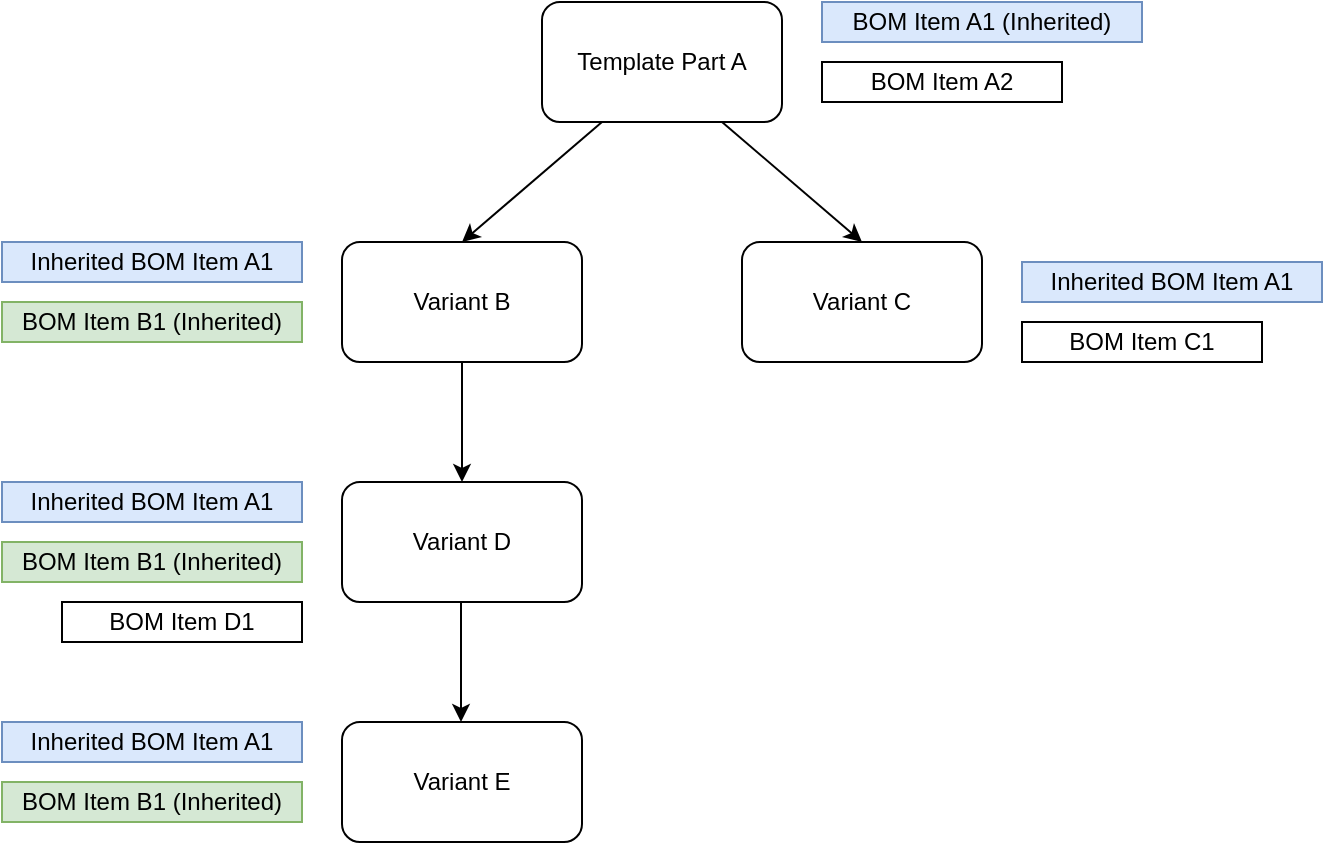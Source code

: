 <mxfile version="14.3.2" type="device"><diagram id="pZJ5gzIsBflhyFRZTal-" name="Page-1"><mxGraphModel dx="1422" dy="754" grid="1" gridSize="10" guides="1" tooltips="1" connect="1" arrows="1" fold="1" page="1" pageScale="1" pageWidth="850" pageHeight="1100" math="0" shadow="0"><root><mxCell id="0"/><mxCell id="1" parent="0"/><mxCell id="Yj_hCC6BILQmjDzmcI3v-1" value="Template Part A" style="rounded=1;whiteSpace=wrap;html=1;" vertex="1" parent="1"><mxGeometry x="380" y="80" width="120" height="60" as="geometry"/></mxCell><mxCell id="Yj_hCC6BILQmjDzmcI3v-2" value="&lt;div&gt;Variant B&lt;/div&gt;" style="rounded=1;whiteSpace=wrap;html=1;" vertex="1" parent="1"><mxGeometry x="280" y="200" width="120" height="60" as="geometry"/></mxCell><mxCell id="Yj_hCC6BILQmjDzmcI3v-3" value="Variant C" style="rounded=1;whiteSpace=wrap;html=1;" vertex="1" parent="1"><mxGeometry x="480" y="200" width="120" height="60" as="geometry"/></mxCell><mxCell id="Yj_hCC6BILQmjDzmcI3v-4" value="Variant D" style="rounded=1;whiteSpace=wrap;html=1;" vertex="1" parent="1"><mxGeometry x="280" y="320" width="120" height="60" as="geometry"/></mxCell><mxCell id="Yj_hCC6BILQmjDzmcI3v-6" value="" style="endArrow=classic;html=1;exitX=0.25;exitY=1;exitDx=0;exitDy=0;entryX=0.5;entryY=0;entryDx=0;entryDy=0;" edge="1" parent="1" source="Yj_hCC6BILQmjDzmcI3v-1" target="Yj_hCC6BILQmjDzmcI3v-2"><mxGeometry width="50" height="50" relative="1" as="geometry"><mxPoint x="400" y="430" as="sourcePoint"/><mxPoint x="450" y="380" as="targetPoint"/></mxGeometry></mxCell><mxCell id="Yj_hCC6BILQmjDzmcI3v-7" value="" style="endArrow=classic;html=1;exitX=0.75;exitY=1;exitDx=0;exitDy=0;entryX=0.5;entryY=0;entryDx=0;entryDy=0;" edge="1" parent="1" source="Yj_hCC6BILQmjDzmcI3v-1" target="Yj_hCC6BILQmjDzmcI3v-3"><mxGeometry width="50" height="50" relative="1" as="geometry"><mxPoint x="400" y="430" as="sourcePoint"/><mxPoint x="450" y="380" as="targetPoint"/></mxGeometry></mxCell><mxCell id="Yj_hCC6BILQmjDzmcI3v-8" value="" style="endArrow=classic;html=1;exitX=0.5;exitY=1;exitDx=0;exitDy=0;" edge="1" parent="1" source="Yj_hCC6BILQmjDzmcI3v-2" target="Yj_hCC6BILQmjDzmcI3v-4"><mxGeometry width="50" height="50" relative="1" as="geometry"><mxPoint x="400" y="430" as="sourcePoint"/><mxPoint x="450" y="380" as="targetPoint"/></mxGeometry></mxCell><mxCell id="Yj_hCC6BILQmjDzmcI3v-9" value="BOM Item A1 (Inherited)" style="rounded=0;whiteSpace=wrap;html=1;fillColor=#dae8fc;strokeColor=#6c8ebf;" vertex="1" parent="1"><mxGeometry x="520" y="80" width="160" height="20" as="geometry"/></mxCell><mxCell id="Yj_hCC6BILQmjDzmcI3v-10" value="&lt;div&gt;BOM Item A2&lt;br&gt;&lt;/div&gt;" style="rounded=0;whiteSpace=wrap;html=1;" vertex="1" parent="1"><mxGeometry x="520" y="110" width="120" height="20" as="geometry"/></mxCell><mxCell id="Yj_hCC6BILQmjDzmcI3v-11" value="&lt;div&gt;Inherited BOM Item A1&lt;/div&gt;" style="rounded=0;whiteSpace=wrap;html=1;fillColor=#dae8fc;strokeColor=#6c8ebf;" vertex="1" parent="1"><mxGeometry x="110" y="320" width="150" height="20" as="geometry"/></mxCell><mxCell id="Yj_hCC6BILQmjDzmcI3v-18" value="&lt;div&gt;Inherited BOM Item A1&lt;/div&gt;" style="rounded=0;whiteSpace=wrap;html=1;fillColor=#dae8fc;strokeColor=#6c8ebf;" vertex="1" parent="1"><mxGeometry x="110" y="200" width="150" height="20" as="geometry"/></mxCell><mxCell id="Yj_hCC6BILQmjDzmcI3v-19" value="&lt;div&gt;Inherited BOM Item A1&lt;/div&gt;" style="rounded=0;whiteSpace=wrap;html=1;fillColor=#dae8fc;strokeColor=#6c8ebf;" vertex="1" parent="1"><mxGeometry x="620" y="210" width="150" height="20" as="geometry"/></mxCell><mxCell id="Yj_hCC6BILQmjDzmcI3v-21" value="&lt;div&gt;BOM Item B1 (Inherited)&lt;br&gt;&lt;/div&gt;" style="rounded=0;whiteSpace=wrap;html=1;fillColor=#d5e8d4;strokeColor=#82b366;" vertex="1" parent="1"><mxGeometry x="110" y="230" width="150" height="20" as="geometry"/></mxCell><mxCell id="Yj_hCC6BILQmjDzmcI3v-22" value="&lt;div&gt;BOM Item B1 (Inherited)&lt;br&gt;&lt;/div&gt;" style="rounded=0;whiteSpace=wrap;html=1;fillColor=#d5e8d4;strokeColor=#82b366;" vertex="1" parent="1"><mxGeometry x="110" y="350" width="150" height="20" as="geometry"/></mxCell><mxCell id="Yj_hCC6BILQmjDzmcI3v-23" value="Variant E" style="rounded=1;whiteSpace=wrap;html=1;" vertex="1" parent="1"><mxGeometry x="280" y="440" width="120" height="60" as="geometry"/></mxCell><mxCell id="Yj_hCC6BILQmjDzmcI3v-24" value="" style="endArrow=classic;html=1;exitX=0.5;exitY=1;exitDx=0;exitDy=0;" edge="1" parent="1"><mxGeometry width="50" height="50" relative="1" as="geometry"><mxPoint x="339.5" y="380" as="sourcePoint"/><mxPoint x="339.5" y="440" as="targetPoint"/></mxGeometry></mxCell><mxCell id="Yj_hCC6BILQmjDzmcI3v-25" value="&lt;div&gt;Inherited BOM Item A1&lt;/div&gt;" style="rounded=0;whiteSpace=wrap;html=1;fillColor=#dae8fc;strokeColor=#6c8ebf;" vertex="1" parent="1"><mxGeometry x="110" y="440" width="150" height="20" as="geometry"/></mxCell><mxCell id="Yj_hCC6BILQmjDzmcI3v-26" value="&lt;div&gt;BOM Item B1 (Inherited)&lt;br&gt;&lt;/div&gt;" style="rounded=0;whiteSpace=wrap;html=1;fillColor=#d5e8d4;strokeColor=#82b366;" vertex="1" parent="1"><mxGeometry x="110" y="470" width="150" height="20" as="geometry"/></mxCell><mxCell id="Yj_hCC6BILQmjDzmcI3v-27" value="&lt;div&gt;BOM Item C1&lt;br&gt;&lt;/div&gt;" style="rounded=0;whiteSpace=wrap;html=1;" vertex="1" parent="1"><mxGeometry x="620" y="240" width="120" height="20" as="geometry"/></mxCell><mxCell id="Yj_hCC6BILQmjDzmcI3v-28" value="&lt;div&gt;BOM Item D1&lt;br&gt;&lt;/div&gt;" style="rounded=0;whiteSpace=wrap;html=1;" vertex="1" parent="1"><mxGeometry x="140" y="380" width="120" height="20" as="geometry"/></mxCell></root></mxGraphModel></diagram></mxfile>
